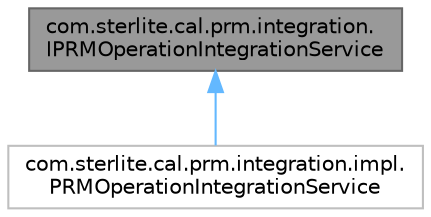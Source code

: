digraph "com.sterlite.cal.prm.integration.IPRMOperationIntegrationService"
{
 // LATEX_PDF_SIZE
  bgcolor="transparent";
  edge [fontname=Helvetica,fontsize=10,labelfontname=Helvetica,labelfontsize=10];
  node [fontname=Helvetica,fontsize=10,shape=box,height=0.2,width=0.4];
  Node1 [id="Node000001",label="com.sterlite.cal.prm.integration.\lIPRMOperationIntegrationService",height=0.2,width=0.4,color="gray40", fillcolor="grey60", style="filled", fontcolor="black",tooltip=" "];
  Node1 -> Node2 [id="edge1_Node000001_Node000002",dir="back",color="steelblue1",style="solid",tooltip=" "];
  Node2 [id="Node000002",label="com.sterlite.cal.prm.integration.impl.\lPRMOperationIntegrationService",height=0.2,width=0.4,color="grey75", fillcolor="white", style="filled",URL="$classcom_1_1sterlite_1_1cal_1_1prm_1_1integration_1_1impl_1_1_p_r_m_operation_integration_service.html",tooltip=" "];
}
